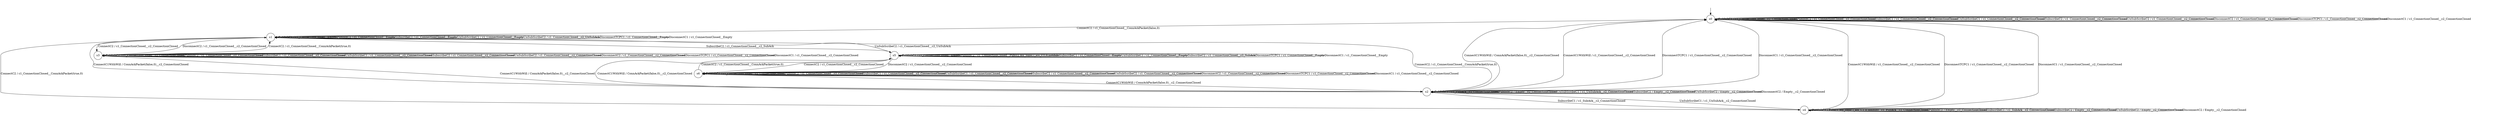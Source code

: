 digraph g {
__start0 [label="" shape="none"];

	s0 [shape="circle" label="s0"];
	s1 [shape="circle" label="s1"];
	s2 [shape="circle" label="s2"];
	s3 [shape="circle" label="s3"];
	s4 [shape="circle" label="s4"];
	s5 [shape="circle" label="s5"];
	s6 [shape="circle" label="s6"];
	s0 -> s1 [label="ConnectC2 / c1_ConnectionClosed__ConnAckPacket(false,0)"];
	s0 -> s2 [label="ConnectC1WithWill / ConnAckPacket(false,0)__c2_ConnectionClosed"];
	s0 -> s0 [label="PublishC1 / c1_ConnectionClosed__c2_ConnectionClosed"];
	s0 -> s0 [label="PublishC2 / c1_ConnectionClosed__c2_ConnectionClosed"];
	s0 -> s0 [label="SubscribeC1 / c1_ConnectionClosed__c2_ConnectionClosed"];
	s0 -> s0 [label="UnSubScribeC1 / c1_ConnectionClosed__c2_ConnectionClosed"];
	s0 -> s0 [label="SubscribeC2 / c1_ConnectionClosed__c2_ConnectionClosed"];
	s0 -> s0 [label="UnSubScribeC2 / c1_ConnectionClosed__c2_ConnectionClosed"];
	s0 -> s0 [label="DisconnectC2 / c1_ConnectionClosed__c2_ConnectionClosed"];
	s0 -> s0 [label="DisconnectTCPC1 / c1_ConnectionClosed__c2_ConnectionClosed"];
	s0 -> s0 [label="DisconnectC1 / c1_ConnectionClosed__c2_ConnectionClosed"];
	s1 -> s3 [label="ConnectC2 / c1_ConnectionClosed__c2_ConnectionClosed"];
	s1 -> s2 [label="ConnectC1WithWill / ConnAckPacket(false,0)__c2_ConnectionClosed"];
	s1 -> s1 [label="PublishC1 / c1_ConnectionClosed__Empty"];
	s1 -> s1 [label="PublishC2 / c1_ConnectionClosed__Empty"];
	s1 -> s1 [label="SubscribeC1 / c1_ConnectionClosed__Empty"];
	s1 -> s1 [label="UnSubScribeC1 / c1_ConnectionClosed__Empty"];
	s1 -> s5 [label="SubscribeC2 / c1_ConnectionClosed__c2_SubAck"];
	s1 -> s1 [label="UnSubScribeC2 / c1_ConnectionClosed__c2_UnSubAck"];
	s1 -> s3 [label="DisconnectC2 / c1_ConnectionClosed__c2_ConnectionClosed"];
	s1 -> s1 [label="DisconnectTCPC1 / c1_ConnectionClosed__Empty"];
	s1 -> s1 [label="DisconnectC1 / c1_ConnectionClosed__Empty"];
	s2 -> s1 [label="ConnectC2 / c1_ConnectionClosed__ConnAckPacket(true,0)"];
	s2 -> s0 [label="ConnectC1WithWill / c1_ConnectionClosed__c2_ConnectionClosed"];
	s2 -> s2 [label="PublishC1 / c1_PubAck__c2_ConnectionClosed"];
	s2 -> s2 [label="PublishC2 / Empty__c2_ConnectionClosed"];
	s2 -> s4 [label="SubscribeC1 / c1_SubAck__c2_ConnectionClosed"];
	s2 -> s2 [label="UnSubScribeC1 / c1_UnSubAck__c2_ConnectionClosed"];
	s2 -> s2 [label="SubscribeC2 / Empty__c2_ConnectionClosed"];
	s2 -> s2 [label="UnSubScribeC2 / Empty__c2_ConnectionClosed"];
	s2 -> s2 [label="DisconnectC2 / Empty__c2_ConnectionClosed"];
	s2 -> s0 [label="DisconnectTCPC1 / c1_ConnectionClosed__c2_ConnectionClosed"];
	s2 -> s0 [label="DisconnectC1 / c1_ConnectionClosed__c2_ConnectionClosed"];
	s3 -> s1 [label="ConnectC2 / c1_ConnectionClosed__ConnAckPacket(true,0)"];
	s3 -> s2 [label="ConnectC1WithWill / ConnAckPacket(false,0)__c2_ConnectionClosed"];
	s3 -> s3 [label="PublishC1 / c1_ConnectionClosed__c2_ConnectionClosed"];
	s3 -> s3 [label="PublishC2 / c1_ConnectionClosed__c2_ConnectionClosed"];
	s3 -> s3 [label="SubscribeC1 / c1_ConnectionClosed__c2_ConnectionClosed"];
	s3 -> s3 [label="UnSubScribeC1 / c1_ConnectionClosed__c2_ConnectionClosed"];
	s3 -> s3 [label="SubscribeC2 / c1_ConnectionClosed__c2_ConnectionClosed"];
	s3 -> s3 [label="UnSubScribeC2 / c1_ConnectionClosed__c2_ConnectionClosed"];
	s3 -> s3 [label="DisconnectC2 / c1_ConnectionClosed__c2_ConnectionClosed"];
	s3 -> s3 [label="DisconnectTCPC1 / c1_ConnectionClosed__c2_ConnectionClosed"];
	s3 -> s3 [label="DisconnectC1 / c1_ConnectionClosed__c2_ConnectionClosed"];
	s4 -> s1 [label="ConnectC2 / c1_ConnectionClosed__ConnAckPacket(true,0)"];
	s4 -> s0 [label="ConnectC1WithWill / c1_ConnectionClosed__c2_ConnectionClosed"];
	s4 -> s4 [label="PublishC1 / Pub(c1,my_topic,i_am_C1,0,notdub)__c1_PubAck__c2_ConnectionClosed"];
	s4 -> s4 [label="PublishC2 / Empty__c2_ConnectionClosed"];
	s4 -> s4 [label="SubscribeC1 / c1_SubAck__c2_ConnectionClosed"];
	s4 -> s2 [label="UnSubScribeC1 / c1_UnSubAck__c2_ConnectionClosed"];
	s4 -> s4 [label="SubscribeC2 / Empty__c2_ConnectionClosed"];
	s4 -> s4 [label="UnSubScribeC2 / Empty__c2_ConnectionClosed"];
	s4 -> s4 [label="DisconnectC2 / Empty__c2_ConnectionClosed"];
	s4 -> s0 [label="DisconnectTCPC1 / c1_ConnectionClosed__c2_ConnectionClosed"];
	s4 -> s0 [label="DisconnectC1 / c1_ConnectionClosed__c2_ConnectionClosed"];
	s5 -> s6 [label="ConnectC2 / c1_ConnectionClosed__c2_ConnectionClosed"];
	s5 -> s2 [label="ConnectC1WithWill / ConnAckPacket(false,0)__c2_ConnectionClosed"];
	s5 -> s5 [label="PublishC1 / c1_ConnectionClosed__Empty"];
	s5 -> s5 [label="PublishC2 / c1_ConnectionClosed__Pub(c2,my_topic,i_am_C2,0,notdub)"];
	s5 -> s5 [label="SubscribeC1 / c1_ConnectionClosed__Empty"];
	s5 -> s5 [label="UnSubScribeC1 / c1_ConnectionClosed__Empty"];
	s5 -> s5 [label="SubscribeC2 / c1_ConnectionClosed__c2_SubAck"];
	s5 -> s1 [label="UnSubScribeC2 / c1_ConnectionClosed__c2_UnSubAck"];
	s5 -> s6 [label="DisconnectC2 / c1_ConnectionClosed__c2_ConnectionClosed"];
	s5 -> s5 [label="DisconnectTCPC1 / c1_ConnectionClosed__Empty"];
	s5 -> s5 [label="DisconnectC1 / c1_ConnectionClosed__Empty"];
	s6 -> s5 [label="ConnectC2 / c1_ConnectionClosed__ConnAckPacket(true,0)"];
	s6 -> s2 [label="ConnectC1WithWill / ConnAckPacket(false,0)__c2_ConnectionClosed"];
	s6 -> s6 [label="PublishC1 / c1_ConnectionClosed__c2_ConnectionClosed"];
	s6 -> s6 [label="PublishC2 / c1_ConnectionClosed__c2_ConnectionClosed"];
	s6 -> s6 [label="SubscribeC1 / c1_ConnectionClosed__c2_ConnectionClosed"];
	s6 -> s6 [label="UnSubScribeC1 / c1_ConnectionClosed__c2_ConnectionClosed"];
	s6 -> s6 [label="SubscribeC2 / c1_ConnectionClosed__c2_ConnectionClosed"];
	s6 -> s6 [label="UnSubScribeC2 / c1_ConnectionClosed__c2_ConnectionClosed"];
	s6 -> s6 [label="DisconnectC2 / c1_ConnectionClosed__c2_ConnectionClosed"];
	s6 -> s6 [label="DisconnectTCPC1 / c1_ConnectionClosed__c2_ConnectionClosed"];
	s6 -> s6 [label="DisconnectC1 / c1_ConnectionClosed__c2_ConnectionClosed"];

__start0 -> s0;
}
